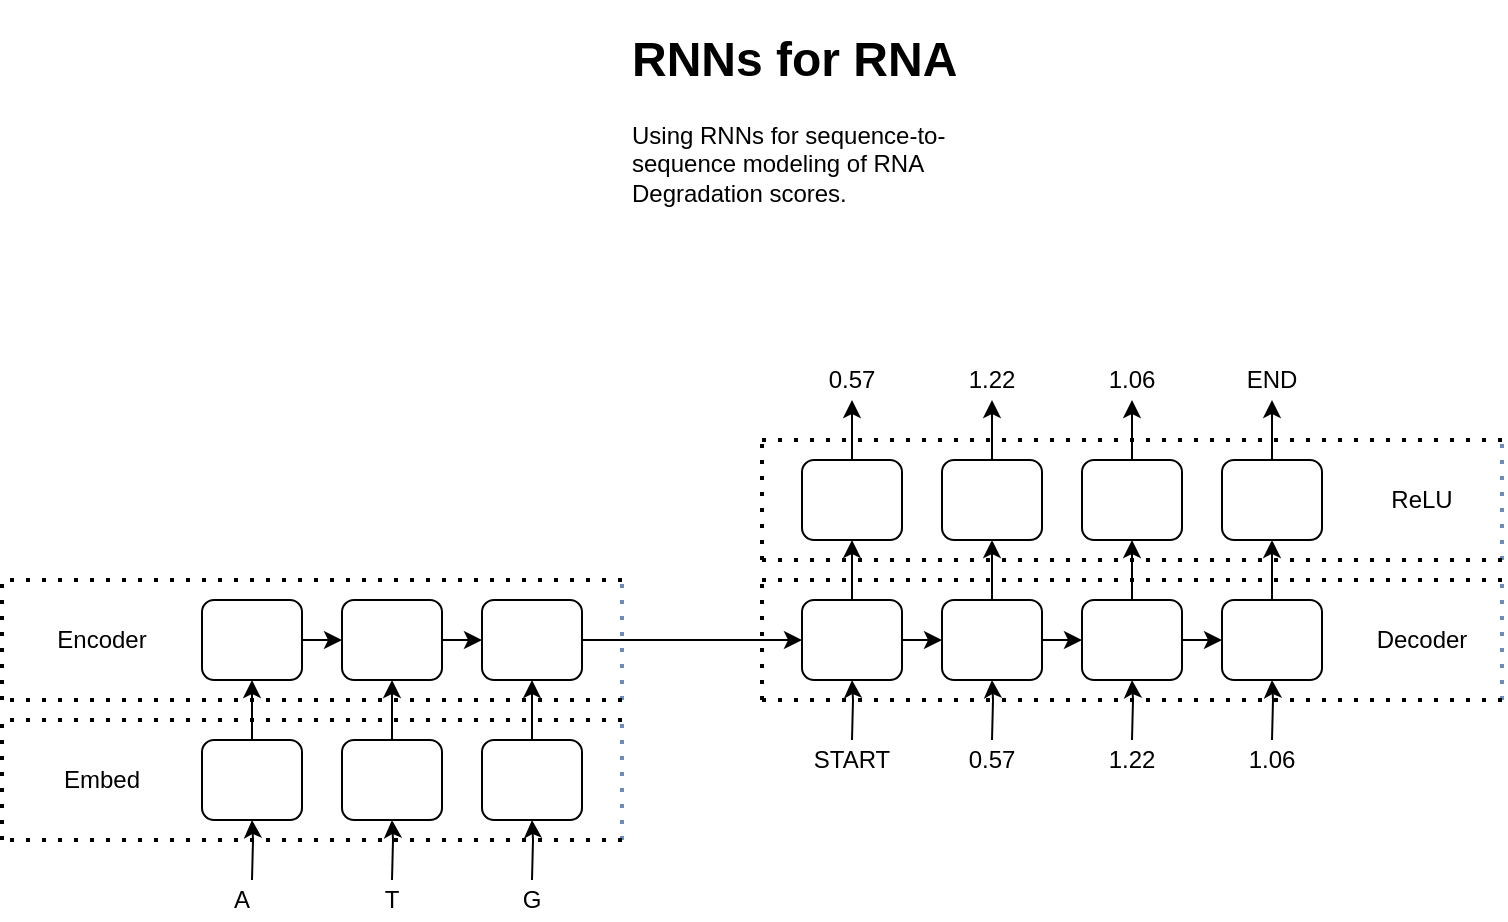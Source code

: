 <mxfile version="14.8.0" type="github">
  <diagram id="6FSRVtxVRcEEBNHckEEs" name="Page-1">
    <mxGraphModel dx="1186" dy="723" grid="1" gridSize="10" guides="1" tooltips="1" connect="1" arrows="1" fold="1" page="1" pageScale="1" pageWidth="1100" pageHeight="850" background="none" math="0" shadow="0">
      <root>
        <mxCell id="0" />
        <mxCell id="1" parent="0" />
        <mxCell id="1I366Hc9zdINXWI0nnkP-1" value="" style="rounded=1;whiteSpace=wrap;html=1;" vertex="1" parent="1">
          <mxGeometry x="110" y="360" width="50" height="40" as="geometry" />
        </mxCell>
        <mxCell id="1I366Hc9zdINXWI0nnkP-2" value="" style="edgeStyle=orthogonalEdgeStyle;rounded=0;orthogonalLoop=1;jettySize=auto;html=1;exitX=0.5;exitY=0;exitDx=0;exitDy=0;" edge="1" parent="1" source="1I366Hc9zdINXWI0nnkP-8" target="1I366Hc9zdINXWI0nnkP-1">
          <mxGeometry relative="1" as="geometry">
            <mxPoint x="150" y="430" as="sourcePoint" />
          </mxGeometry>
        </mxCell>
        <mxCell id="1I366Hc9zdINXWI0nnkP-3" value="" style="endArrow=none;dashed=1;html=1;dashPattern=1 3;strokeWidth=2;fillColor=#dae8fc;strokeColor=#6c8ebf;" edge="1" parent="1">
          <mxGeometry width="50" height="50" relative="1" as="geometry">
            <mxPoint x="320" y="410" as="sourcePoint" />
            <mxPoint x="320" y="350" as="targetPoint" />
          </mxGeometry>
        </mxCell>
        <mxCell id="1I366Hc9zdINXWI0nnkP-4" value="" style="endArrow=none;dashed=1;html=1;dashPattern=1 3;strokeWidth=2;" edge="1" parent="1">
          <mxGeometry width="50" height="50" relative="1" as="geometry">
            <mxPoint x="320" y="350" as="sourcePoint" />
            <mxPoint x="10" y="350" as="targetPoint" />
            <Array as="points">
              <mxPoint x="240" y="350" />
            </Array>
          </mxGeometry>
        </mxCell>
        <mxCell id="1I366Hc9zdINXWI0nnkP-5" value="" style="endArrow=none;dashed=1;html=1;dashPattern=1 3;strokeWidth=2;" edge="1" parent="1">
          <mxGeometry width="50" height="50" relative="1" as="geometry">
            <mxPoint x="320" y="410" as="sourcePoint" />
            <mxPoint x="10" y="410" as="targetPoint" />
          </mxGeometry>
        </mxCell>
        <mxCell id="1I366Hc9zdINXWI0nnkP-6" value="" style="endArrow=none;dashed=1;html=1;dashPattern=1 3;strokeWidth=2;" edge="1" parent="1">
          <mxGeometry width="50" height="50" relative="1" as="geometry">
            <mxPoint x="10" y="410" as="sourcePoint" />
            <mxPoint x="10" y="350" as="targetPoint" />
            <Array as="points">
              <mxPoint x="10" y="380" />
            </Array>
          </mxGeometry>
        </mxCell>
        <mxCell id="1I366Hc9zdINXWI0nnkP-7" value="Encoder" style="text;html=1;strokeColor=none;fillColor=none;align=center;verticalAlign=middle;whiteSpace=wrap;rounded=0;" vertex="1" parent="1">
          <mxGeometry x="20" y="370" width="80" height="20" as="geometry" />
        </mxCell>
        <mxCell id="1I366Hc9zdINXWI0nnkP-8" value="" style="rounded=1;whiteSpace=wrap;html=1;" vertex="1" parent="1">
          <mxGeometry x="110" y="430" width="50" height="40" as="geometry" />
        </mxCell>
        <mxCell id="1I366Hc9zdINXWI0nnkP-9" value="" style="edgeStyle=orthogonalEdgeStyle;rounded=0;orthogonalLoop=1;jettySize=auto;html=1;" edge="1" parent="1" target="1I366Hc9zdINXWI0nnkP-8">
          <mxGeometry relative="1" as="geometry">
            <mxPoint x="135" y="500" as="sourcePoint" />
          </mxGeometry>
        </mxCell>
        <mxCell id="1I366Hc9zdINXWI0nnkP-10" value="" style="endArrow=none;dashed=1;html=1;dashPattern=1 3;strokeWidth=2;fillColor=#dae8fc;strokeColor=#6c8ebf;" edge="1" parent="1">
          <mxGeometry width="50" height="50" relative="1" as="geometry">
            <mxPoint x="320" y="480" as="sourcePoint" />
            <mxPoint x="320" y="420" as="targetPoint" />
          </mxGeometry>
        </mxCell>
        <mxCell id="1I366Hc9zdINXWI0nnkP-11" value="" style="endArrow=none;dashed=1;html=1;dashPattern=1 3;strokeWidth=2;" edge="1" parent="1">
          <mxGeometry width="50" height="50" relative="1" as="geometry">
            <mxPoint x="320" y="420" as="sourcePoint" />
            <mxPoint x="10" y="420" as="targetPoint" />
            <Array as="points">
              <mxPoint x="240" y="420" />
            </Array>
          </mxGeometry>
        </mxCell>
        <mxCell id="1I366Hc9zdINXWI0nnkP-12" value="" style="endArrow=none;dashed=1;html=1;dashPattern=1 3;strokeWidth=2;" edge="1" parent="1">
          <mxGeometry width="50" height="50" relative="1" as="geometry">
            <mxPoint x="320" y="480" as="sourcePoint" />
            <mxPoint x="10" y="480" as="targetPoint" />
          </mxGeometry>
        </mxCell>
        <mxCell id="1I366Hc9zdINXWI0nnkP-13" value="" style="endArrow=none;dashed=1;html=1;dashPattern=1 3;strokeWidth=2;" edge="1" parent="1">
          <mxGeometry width="50" height="50" relative="1" as="geometry">
            <mxPoint x="10" y="480" as="sourcePoint" />
            <mxPoint x="10" y="420" as="targetPoint" />
            <Array as="points">
              <mxPoint x="10" y="450" />
            </Array>
          </mxGeometry>
        </mxCell>
        <mxCell id="1I366Hc9zdINXWI0nnkP-14" value="Embed" style="text;html=1;strokeColor=none;fillColor=none;align=center;verticalAlign=middle;whiteSpace=wrap;rounded=0;" vertex="1" parent="1">
          <mxGeometry x="20" y="440" width="80" height="20" as="geometry" />
        </mxCell>
        <mxCell id="1I366Hc9zdINXWI0nnkP-15" value="" style="rounded=1;whiteSpace=wrap;html=1;" vertex="1" parent="1">
          <mxGeometry x="180" y="360" width="50" height="40" as="geometry" />
        </mxCell>
        <mxCell id="1I366Hc9zdINXWI0nnkP-16" value="" style="edgeStyle=orthogonalEdgeStyle;rounded=0;orthogonalLoop=1;jettySize=auto;html=1;exitX=0.5;exitY=0;exitDx=0;exitDy=0;" edge="1" parent="1" source="1I366Hc9zdINXWI0nnkP-17" target="1I366Hc9zdINXWI0nnkP-15">
          <mxGeometry relative="1" as="geometry">
            <mxPoint x="220" y="430" as="sourcePoint" />
          </mxGeometry>
        </mxCell>
        <mxCell id="1I366Hc9zdINXWI0nnkP-17" value="" style="rounded=1;whiteSpace=wrap;html=1;" vertex="1" parent="1">
          <mxGeometry x="180" y="430" width="50" height="40" as="geometry" />
        </mxCell>
        <mxCell id="1I366Hc9zdINXWI0nnkP-18" value="" style="edgeStyle=orthogonalEdgeStyle;rounded=0;orthogonalLoop=1;jettySize=auto;html=1;" edge="1" parent="1" target="1I366Hc9zdINXWI0nnkP-17">
          <mxGeometry relative="1" as="geometry">
            <mxPoint x="205" y="500" as="sourcePoint" />
          </mxGeometry>
        </mxCell>
        <mxCell id="1I366Hc9zdINXWI0nnkP-19" value="" style="rounded=1;whiteSpace=wrap;html=1;" vertex="1" parent="1">
          <mxGeometry x="250" y="360" width="50" height="40" as="geometry" />
        </mxCell>
        <mxCell id="1I366Hc9zdINXWI0nnkP-20" value="" style="edgeStyle=orthogonalEdgeStyle;rounded=0;orthogonalLoop=1;jettySize=auto;html=1;exitX=0.5;exitY=0;exitDx=0;exitDy=0;" edge="1" parent="1" source="1I366Hc9zdINXWI0nnkP-21" target="1I366Hc9zdINXWI0nnkP-19">
          <mxGeometry relative="1" as="geometry">
            <mxPoint x="290" y="430" as="sourcePoint" />
          </mxGeometry>
        </mxCell>
        <mxCell id="1I366Hc9zdINXWI0nnkP-21" value="" style="rounded=1;whiteSpace=wrap;html=1;" vertex="1" parent="1">
          <mxGeometry x="250" y="430" width="50" height="40" as="geometry" />
        </mxCell>
        <mxCell id="1I366Hc9zdINXWI0nnkP-22" value="" style="edgeStyle=orthogonalEdgeStyle;rounded=0;orthogonalLoop=1;jettySize=auto;html=1;" edge="1" parent="1" target="1I366Hc9zdINXWI0nnkP-21">
          <mxGeometry relative="1" as="geometry">
            <mxPoint x="275" y="500" as="sourcePoint" />
          </mxGeometry>
        </mxCell>
        <mxCell id="1I366Hc9zdINXWI0nnkP-23" value="" style="endArrow=classic;html=1;exitX=1;exitY=0.5;exitDx=0;exitDy=0;entryX=0;entryY=0.5;entryDx=0;entryDy=0;" edge="1" parent="1" source="1I366Hc9zdINXWI0nnkP-1" target="1I366Hc9zdINXWI0nnkP-15">
          <mxGeometry width="50" height="50" relative="1" as="geometry">
            <mxPoint x="400" y="570" as="sourcePoint" />
            <mxPoint x="450" y="520" as="targetPoint" />
          </mxGeometry>
        </mxCell>
        <mxCell id="1I366Hc9zdINXWI0nnkP-24" value="" style="endArrow=classic;html=1;exitX=1;exitY=0.5;exitDx=0;exitDy=0;entryX=0;entryY=0.5;entryDx=0;entryDy=0;" edge="1" parent="1" source="1I366Hc9zdINXWI0nnkP-15" target="1I366Hc9zdINXWI0nnkP-19">
          <mxGeometry width="50" height="50" relative="1" as="geometry">
            <mxPoint x="400" y="570" as="sourcePoint" />
            <mxPoint x="450" y="520" as="targetPoint" />
          </mxGeometry>
        </mxCell>
        <mxCell id="1I366Hc9zdINXWI0nnkP-25" value="" style="rounded=1;whiteSpace=wrap;html=1;" vertex="1" parent="1">
          <mxGeometry x="410" y="290" width="50" height="40" as="geometry" />
        </mxCell>
        <mxCell id="1I366Hc9zdINXWI0nnkP-26" value="" style="edgeStyle=orthogonalEdgeStyle;rounded=0;orthogonalLoop=1;jettySize=auto;html=1;exitX=0.5;exitY=0;exitDx=0;exitDy=0;" edge="1" parent="1" source="1I366Hc9zdINXWI0nnkP-31" target="1I366Hc9zdINXWI0nnkP-25">
          <mxGeometry relative="1" as="geometry">
            <mxPoint x="450" y="360" as="sourcePoint" />
          </mxGeometry>
        </mxCell>
        <mxCell id="1I366Hc9zdINXWI0nnkP-27" value="" style="endArrow=none;dashed=1;html=1;dashPattern=1 3;strokeWidth=2;fillColor=#dae8fc;strokeColor=#6c8ebf;" edge="1" parent="1">
          <mxGeometry width="50" height="50" relative="1" as="geometry">
            <mxPoint x="760" y="340" as="sourcePoint" />
            <mxPoint x="760" y="280" as="targetPoint" />
          </mxGeometry>
        </mxCell>
        <mxCell id="1I366Hc9zdINXWI0nnkP-28" value="" style="endArrow=none;dashed=1;html=1;dashPattern=1 3;strokeWidth=2;" edge="1" parent="1">
          <mxGeometry width="50" height="50" relative="1" as="geometry">
            <mxPoint x="760" y="280" as="sourcePoint" />
            <mxPoint x="390" y="280" as="targetPoint" />
            <Array as="points">
              <mxPoint x="620" y="280" />
            </Array>
          </mxGeometry>
        </mxCell>
        <mxCell id="1I366Hc9zdINXWI0nnkP-29" value="" style="endArrow=none;dashed=1;html=1;dashPattern=1 3;strokeWidth=2;" edge="1" parent="1">
          <mxGeometry width="50" height="50" relative="1" as="geometry">
            <mxPoint x="760" y="340" as="sourcePoint" />
            <mxPoint x="390" y="340" as="targetPoint" />
          </mxGeometry>
        </mxCell>
        <mxCell id="1I366Hc9zdINXWI0nnkP-30" value="" style="endArrow=none;dashed=1;html=1;dashPattern=1 3;strokeWidth=2;" edge="1" parent="1">
          <mxGeometry width="50" height="50" relative="1" as="geometry">
            <mxPoint x="390" y="340" as="sourcePoint" />
            <mxPoint x="390" y="280" as="targetPoint" />
            <Array as="points">
              <mxPoint x="390" y="310" />
            </Array>
          </mxGeometry>
        </mxCell>
        <mxCell id="1I366Hc9zdINXWI0nnkP-31" value="" style="rounded=1;whiteSpace=wrap;html=1;" vertex="1" parent="1">
          <mxGeometry x="410" y="360" width="50" height="40" as="geometry" />
        </mxCell>
        <mxCell id="1I366Hc9zdINXWI0nnkP-32" value="" style="edgeStyle=orthogonalEdgeStyle;rounded=0;orthogonalLoop=1;jettySize=auto;html=1;" edge="1" parent="1" target="1I366Hc9zdINXWI0nnkP-31">
          <mxGeometry relative="1" as="geometry">
            <mxPoint x="435" y="430" as="sourcePoint" />
          </mxGeometry>
        </mxCell>
        <mxCell id="1I366Hc9zdINXWI0nnkP-33" value="" style="endArrow=none;dashed=1;html=1;dashPattern=1 3;strokeWidth=2;fillColor=#dae8fc;strokeColor=#6c8ebf;" edge="1" parent="1">
          <mxGeometry width="50" height="50" relative="1" as="geometry">
            <mxPoint x="760" y="410" as="sourcePoint" />
            <mxPoint x="760" y="350" as="targetPoint" />
          </mxGeometry>
        </mxCell>
        <mxCell id="1I366Hc9zdINXWI0nnkP-34" value="" style="endArrow=none;dashed=1;html=1;dashPattern=1 3;strokeWidth=2;" edge="1" parent="1">
          <mxGeometry width="50" height="50" relative="1" as="geometry">
            <mxPoint x="760" y="350" as="sourcePoint" />
            <mxPoint x="390" y="350" as="targetPoint" />
            <Array as="points">
              <mxPoint x="620" y="350" />
            </Array>
          </mxGeometry>
        </mxCell>
        <mxCell id="1I366Hc9zdINXWI0nnkP-35" value="" style="endArrow=none;dashed=1;html=1;dashPattern=1 3;strokeWidth=2;" edge="1" parent="1">
          <mxGeometry width="50" height="50" relative="1" as="geometry">
            <mxPoint x="760" y="410" as="sourcePoint" />
            <mxPoint x="390" y="410" as="targetPoint" />
          </mxGeometry>
        </mxCell>
        <mxCell id="1I366Hc9zdINXWI0nnkP-36" value="" style="endArrow=none;dashed=1;html=1;dashPattern=1 3;strokeWidth=2;" edge="1" parent="1">
          <mxGeometry width="50" height="50" relative="1" as="geometry">
            <mxPoint x="390" y="410" as="sourcePoint" />
            <mxPoint x="390" y="350" as="targetPoint" />
            <Array as="points">
              <mxPoint x="390" y="380" />
            </Array>
          </mxGeometry>
        </mxCell>
        <mxCell id="1I366Hc9zdINXWI0nnkP-37" value="" style="rounded=1;whiteSpace=wrap;html=1;" vertex="1" parent="1">
          <mxGeometry x="480" y="290" width="50" height="40" as="geometry" />
        </mxCell>
        <mxCell id="1I366Hc9zdINXWI0nnkP-38" value="" style="edgeStyle=orthogonalEdgeStyle;rounded=0;orthogonalLoop=1;jettySize=auto;html=1;exitX=0.5;exitY=0;exitDx=0;exitDy=0;" edge="1" parent="1" source="1I366Hc9zdINXWI0nnkP-39" target="1I366Hc9zdINXWI0nnkP-37">
          <mxGeometry relative="1" as="geometry">
            <mxPoint x="520" y="360" as="sourcePoint" />
          </mxGeometry>
        </mxCell>
        <mxCell id="1I366Hc9zdINXWI0nnkP-39" value="" style="rounded=1;whiteSpace=wrap;html=1;" vertex="1" parent="1">
          <mxGeometry x="480" y="360" width="50" height="40" as="geometry" />
        </mxCell>
        <mxCell id="1I366Hc9zdINXWI0nnkP-40" value="" style="edgeStyle=orthogonalEdgeStyle;rounded=0;orthogonalLoop=1;jettySize=auto;html=1;" edge="1" parent="1" target="1I366Hc9zdINXWI0nnkP-39">
          <mxGeometry relative="1" as="geometry">
            <mxPoint x="505" y="430" as="sourcePoint" />
          </mxGeometry>
        </mxCell>
        <mxCell id="1I366Hc9zdINXWI0nnkP-41" value="" style="rounded=1;whiteSpace=wrap;html=1;" vertex="1" parent="1">
          <mxGeometry x="550" y="290" width="50" height="40" as="geometry" />
        </mxCell>
        <mxCell id="1I366Hc9zdINXWI0nnkP-42" value="" style="edgeStyle=orthogonalEdgeStyle;rounded=0;orthogonalLoop=1;jettySize=auto;html=1;exitX=0.5;exitY=0;exitDx=0;exitDy=0;" edge="1" parent="1" source="1I366Hc9zdINXWI0nnkP-43" target="1I366Hc9zdINXWI0nnkP-41">
          <mxGeometry relative="1" as="geometry">
            <mxPoint x="590" y="360" as="sourcePoint" />
          </mxGeometry>
        </mxCell>
        <mxCell id="1I366Hc9zdINXWI0nnkP-43" value="" style="rounded=1;whiteSpace=wrap;html=1;" vertex="1" parent="1">
          <mxGeometry x="550" y="360" width="50" height="40" as="geometry" />
        </mxCell>
        <mxCell id="1I366Hc9zdINXWI0nnkP-44" value="" style="edgeStyle=orthogonalEdgeStyle;rounded=0;orthogonalLoop=1;jettySize=auto;html=1;" edge="1" parent="1" target="1I366Hc9zdINXWI0nnkP-43">
          <mxGeometry relative="1" as="geometry">
            <mxPoint x="575" y="430" as="sourcePoint" />
          </mxGeometry>
        </mxCell>
        <mxCell id="1I366Hc9zdINXWI0nnkP-45" value="" style="rounded=1;whiteSpace=wrap;html=1;" vertex="1" parent="1">
          <mxGeometry x="620" y="290" width="50" height="40" as="geometry" />
        </mxCell>
        <mxCell id="1I366Hc9zdINXWI0nnkP-46" value="" style="edgeStyle=orthogonalEdgeStyle;rounded=0;orthogonalLoop=1;jettySize=auto;html=1;exitX=0.5;exitY=0;exitDx=0;exitDy=0;" edge="1" parent="1" source="1I366Hc9zdINXWI0nnkP-47" target="1I366Hc9zdINXWI0nnkP-45">
          <mxGeometry relative="1" as="geometry">
            <mxPoint x="660" y="360" as="sourcePoint" />
          </mxGeometry>
        </mxCell>
        <mxCell id="1I366Hc9zdINXWI0nnkP-47" value="" style="rounded=1;whiteSpace=wrap;html=1;" vertex="1" parent="1">
          <mxGeometry x="620" y="360" width="50" height="40" as="geometry" />
        </mxCell>
        <mxCell id="1I366Hc9zdINXWI0nnkP-48" value="" style="edgeStyle=orthogonalEdgeStyle;rounded=0;orthogonalLoop=1;jettySize=auto;html=1;" edge="1" parent="1" target="1I366Hc9zdINXWI0nnkP-47">
          <mxGeometry relative="1" as="geometry">
            <mxPoint x="645" y="430" as="sourcePoint" />
          </mxGeometry>
        </mxCell>
        <mxCell id="1I366Hc9zdINXWI0nnkP-49" value="Decoder" style="text;html=1;strokeColor=none;fillColor=none;align=center;verticalAlign=middle;whiteSpace=wrap;rounded=0;" vertex="1" parent="1">
          <mxGeometry x="680" y="370" width="80" height="20" as="geometry" />
        </mxCell>
        <mxCell id="1I366Hc9zdINXWI0nnkP-50" value="" style="endArrow=classic;html=1;exitX=1;exitY=0.5;exitDx=0;exitDy=0;entryX=0;entryY=0.5;entryDx=0;entryDy=0;" edge="1" parent="1" source="1I366Hc9zdINXWI0nnkP-19" target="1I366Hc9zdINXWI0nnkP-31">
          <mxGeometry width="50" height="50" relative="1" as="geometry">
            <mxPoint x="400" y="570" as="sourcePoint" />
            <mxPoint x="450" y="520" as="targetPoint" />
          </mxGeometry>
        </mxCell>
        <mxCell id="1I366Hc9zdINXWI0nnkP-51" value="" style="endArrow=classic;html=1;exitX=1;exitY=0.5;exitDx=0;exitDy=0;entryX=0;entryY=0.5;entryDx=0;entryDy=0;" edge="1" parent="1" source="1I366Hc9zdINXWI0nnkP-31" target="1I366Hc9zdINXWI0nnkP-39">
          <mxGeometry width="50" height="50" relative="1" as="geometry">
            <mxPoint x="400" y="570" as="sourcePoint" />
            <mxPoint x="450" y="520" as="targetPoint" />
          </mxGeometry>
        </mxCell>
        <mxCell id="1I366Hc9zdINXWI0nnkP-52" value="" style="endArrow=classic;html=1;exitX=1;exitY=0.5;exitDx=0;exitDy=0;entryX=0;entryY=0.5;entryDx=0;entryDy=0;" edge="1" parent="1" source="1I366Hc9zdINXWI0nnkP-39" target="1I366Hc9zdINXWI0nnkP-43">
          <mxGeometry width="50" height="50" relative="1" as="geometry">
            <mxPoint x="400" y="570" as="sourcePoint" />
            <mxPoint x="450" y="520" as="targetPoint" />
          </mxGeometry>
        </mxCell>
        <mxCell id="1I366Hc9zdINXWI0nnkP-53" value="" style="endArrow=classic;html=1;entryX=0;entryY=0.5;entryDx=0;entryDy=0;exitX=1;exitY=0.5;exitDx=0;exitDy=0;" edge="1" parent="1" source="1I366Hc9zdINXWI0nnkP-43" target="1I366Hc9zdINXWI0nnkP-47">
          <mxGeometry width="50" height="50" relative="1" as="geometry">
            <mxPoint x="400" y="570" as="sourcePoint" />
            <mxPoint x="450" y="520" as="targetPoint" />
          </mxGeometry>
        </mxCell>
        <mxCell id="1I366Hc9zdINXWI0nnkP-54" value="" style="endArrow=classic;html=1;exitX=0.5;exitY=0;exitDx=0;exitDy=0;" edge="1" parent="1" source="1I366Hc9zdINXWI0nnkP-25">
          <mxGeometry width="50" height="50" relative="1" as="geometry">
            <mxPoint x="400" y="570" as="sourcePoint" />
            <mxPoint x="435" y="260" as="targetPoint" />
          </mxGeometry>
        </mxCell>
        <mxCell id="1I366Hc9zdINXWI0nnkP-55" value="ReLU" style="text;html=1;strokeColor=none;fillColor=none;align=center;verticalAlign=middle;whiteSpace=wrap;rounded=0;" vertex="1" parent="1">
          <mxGeometry x="680" y="300" width="80" height="20" as="geometry" />
        </mxCell>
        <mxCell id="1I366Hc9zdINXWI0nnkP-56" value="" style="endArrow=classic;html=1;exitX=0.5;exitY=0;exitDx=0;exitDy=0;" edge="1" parent="1" source="1I366Hc9zdINXWI0nnkP-37">
          <mxGeometry width="50" height="50" relative="1" as="geometry">
            <mxPoint x="400" y="570" as="sourcePoint" />
            <mxPoint x="505" y="260" as="targetPoint" />
          </mxGeometry>
        </mxCell>
        <mxCell id="1I366Hc9zdINXWI0nnkP-57" value="" style="endArrow=classic;html=1;exitX=0.5;exitY=0;exitDx=0;exitDy=0;" edge="1" parent="1" source="1I366Hc9zdINXWI0nnkP-41">
          <mxGeometry width="50" height="50" relative="1" as="geometry">
            <mxPoint x="400" y="570" as="sourcePoint" />
            <mxPoint x="575" y="260" as="targetPoint" />
          </mxGeometry>
        </mxCell>
        <mxCell id="1I366Hc9zdINXWI0nnkP-58" value="" style="endArrow=classic;html=1;exitX=0.5;exitY=0;exitDx=0;exitDy=0;" edge="1" parent="1" source="1I366Hc9zdINXWI0nnkP-45">
          <mxGeometry width="50" height="50" relative="1" as="geometry">
            <mxPoint x="400" y="570" as="sourcePoint" />
            <mxPoint x="645" y="260" as="targetPoint" />
          </mxGeometry>
        </mxCell>
        <mxCell id="1I366Hc9zdINXWI0nnkP-59" value="A" style="text;html=1;strokeColor=none;fillColor=none;align=center;verticalAlign=middle;whiteSpace=wrap;rounded=0;" vertex="1" parent="1">
          <mxGeometry x="110" y="500" width="40" height="20" as="geometry" />
        </mxCell>
        <mxCell id="1I366Hc9zdINXWI0nnkP-60" value="T" style="text;html=1;strokeColor=none;fillColor=none;align=center;verticalAlign=middle;whiteSpace=wrap;rounded=0;" vertex="1" parent="1">
          <mxGeometry x="185" y="500" width="40" height="20" as="geometry" />
        </mxCell>
        <mxCell id="1I366Hc9zdINXWI0nnkP-61" value="G" style="text;html=1;strokeColor=none;fillColor=none;align=center;verticalAlign=middle;whiteSpace=wrap;rounded=0;" vertex="1" parent="1">
          <mxGeometry x="255" y="500" width="40" height="20" as="geometry" />
        </mxCell>
        <mxCell id="1I366Hc9zdINXWI0nnkP-62" value="START" style="text;html=1;strokeColor=none;fillColor=none;align=center;verticalAlign=middle;whiteSpace=wrap;rounded=0;" vertex="1" parent="1">
          <mxGeometry x="415" y="430" width="40" height="20" as="geometry" />
        </mxCell>
        <mxCell id="1I366Hc9zdINXWI0nnkP-63" value="0.57" style="text;html=1;strokeColor=none;fillColor=none;align=center;verticalAlign=middle;whiteSpace=wrap;rounded=0;" vertex="1" parent="1">
          <mxGeometry x="485" y="430" width="40" height="20" as="geometry" />
        </mxCell>
        <mxCell id="1I366Hc9zdINXWI0nnkP-64" value="1.22" style="text;html=1;strokeColor=none;fillColor=none;align=center;verticalAlign=middle;whiteSpace=wrap;rounded=0;" vertex="1" parent="1">
          <mxGeometry x="555" y="430" width="40" height="20" as="geometry" />
        </mxCell>
        <mxCell id="1I366Hc9zdINXWI0nnkP-65" value="1.06" style="text;html=1;strokeColor=none;fillColor=none;align=center;verticalAlign=middle;whiteSpace=wrap;rounded=0;" vertex="1" parent="1">
          <mxGeometry x="625" y="430" width="40" height="20" as="geometry" />
        </mxCell>
        <mxCell id="1I366Hc9zdINXWI0nnkP-66" value="0.57" style="text;html=1;strokeColor=none;fillColor=none;align=center;verticalAlign=middle;whiteSpace=wrap;rounded=0;" vertex="1" parent="1">
          <mxGeometry x="415" y="240" width="40" height="20" as="geometry" />
        </mxCell>
        <mxCell id="1I366Hc9zdINXWI0nnkP-67" value="1.22" style="text;html=1;strokeColor=none;fillColor=none;align=center;verticalAlign=middle;whiteSpace=wrap;rounded=0;" vertex="1" parent="1">
          <mxGeometry x="485" y="240" width="40" height="20" as="geometry" />
        </mxCell>
        <mxCell id="1I366Hc9zdINXWI0nnkP-68" value="1.06" style="text;html=1;strokeColor=none;fillColor=none;align=center;verticalAlign=middle;whiteSpace=wrap;rounded=0;" vertex="1" parent="1">
          <mxGeometry x="555" y="240" width="40" height="20" as="geometry" />
        </mxCell>
        <mxCell id="1I366Hc9zdINXWI0nnkP-69" value="END" style="text;html=1;strokeColor=none;fillColor=none;align=center;verticalAlign=middle;whiteSpace=wrap;rounded=0;" vertex="1" parent="1">
          <mxGeometry x="625" y="240" width="40" height="20" as="geometry" />
        </mxCell>
        <mxCell id="1I366Hc9zdINXWI0nnkP-70" value="&lt;h1&gt;RNNs for RNA&lt;/h1&gt;&lt;p&gt;Using RNNs for sequence-to-sequence modeling of RNA Degradation scores.&lt;/p&gt;" style="text;html=1;strokeColor=none;fillColor=none;spacing=5;spacingTop=-20;whiteSpace=wrap;overflow=hidden;rounded=0;" vertex="1" parent="1">
          <mxGeometry x="320" y="70" width="190" height="120" as="geometry" />
        </mxCell>
      </root>
    </mxGraphModel>
  </diagram>
</mxfile>
